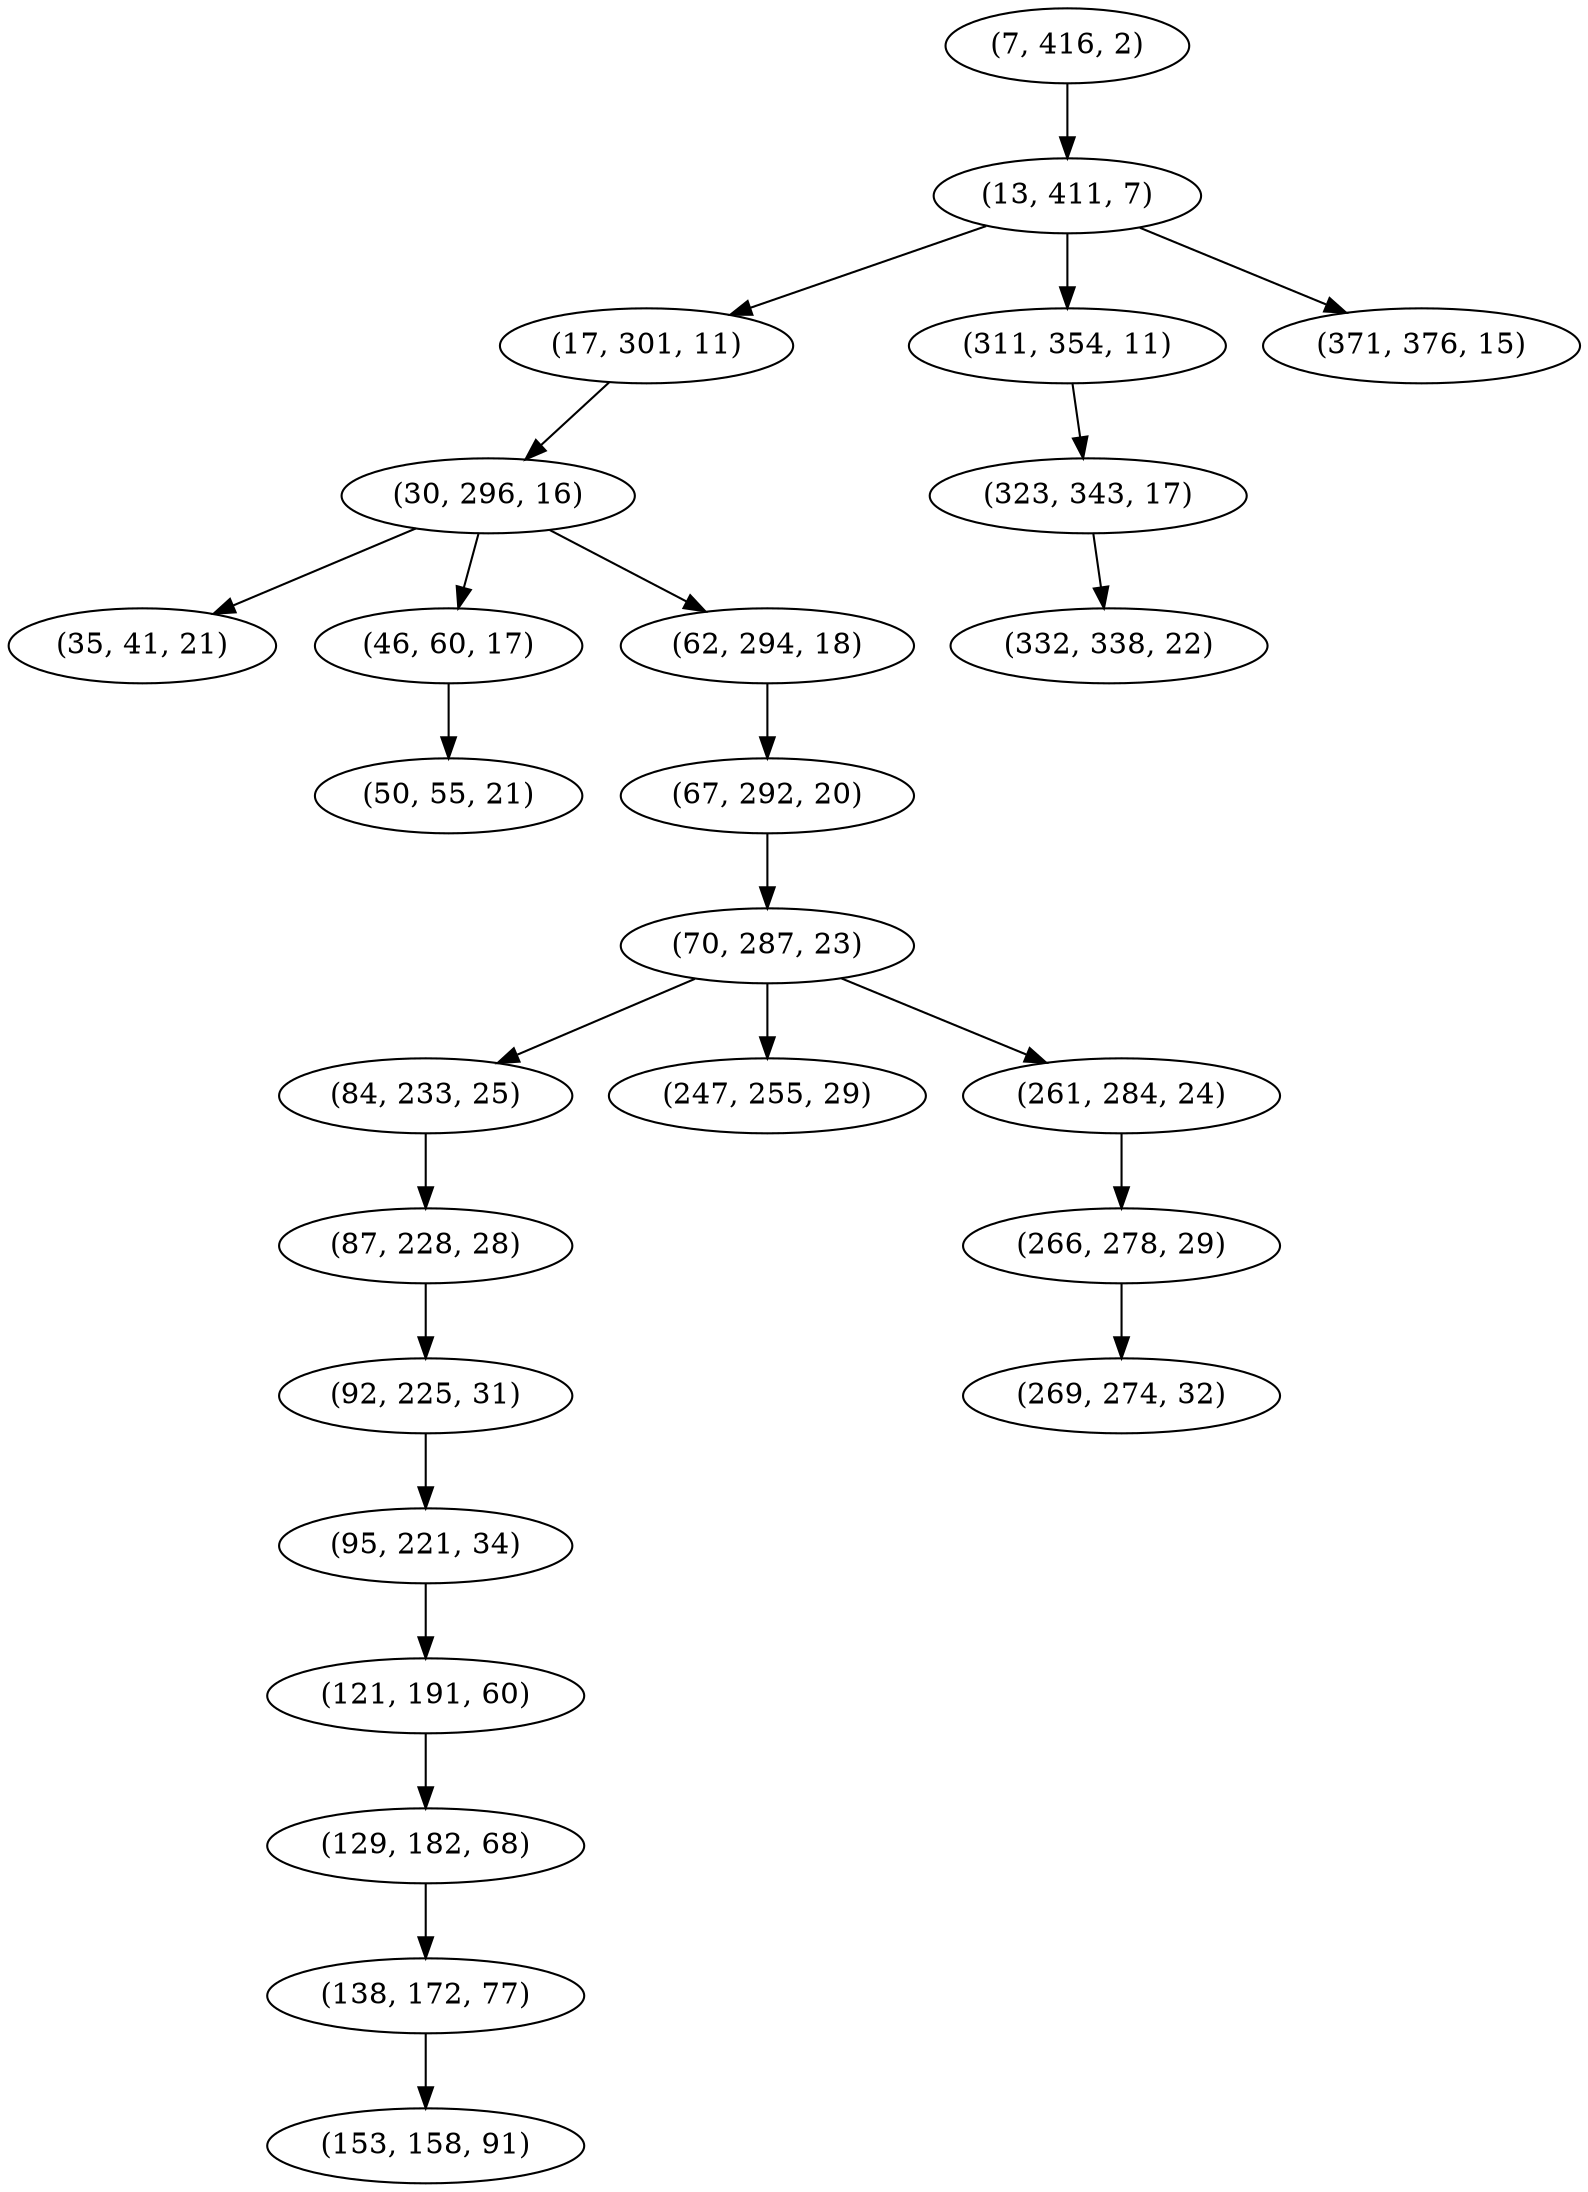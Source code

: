 digraph tree {
    "(7, 416, 2)";
    "(13, 411, 7)";
    "(17, 301, 11)";
    "(30, 296, 16)";
    "(35, 41, 21)";
    "(46, 60, 17)";
    "(50, 55, 21)";
    "(62, 294, 18)";
    "(67, 292, 20)";
    "(70, 287, 23)";
    "(84, 233, 25)";
    "(87, 228, 28)";
    "(92, 225, 31)";
    "(95, 221, 34)";
    "(121, 191, 60)";
    "(129, 182, 68)";
    "(138, 172, 77)";
    "(153, 158, 91)";
    "(247, 255, 29)";
    "(261, 284, 24)";
    "(266, 278, 29)";
    "(269, 274, 32)";
    "(311, 354, 11)";
    "(323, 343, 17)";
    "(332, 338, 22)";
    "(371, 376, 15)";
    "(7, 416, 2)" -> "(13, 411, 7)";
    "(13, 411, 7)" -> "(17, 301, 11)";
    "(13, 411, 7)" -> "(311, 354, 11)";
    "(13, 411, 7)" -> "(371, 376, 15)";
    "(17, 301, 11)" -> "(30, 296, 16)";
    "(30, 296, 16)" -> "(35, 41, 21)";
    "(30, 296, 16)" -> "(46, 60, 17)";
    "(30, 296, 16)" -> "(62, 294, 18)";
    "(46, 60, 17)" -> "(50, 55, 21)";
    "(62, 294, 18)" -> "(67, 292, 20)";
    "(67, 292, 20)" -> "(70, 287, 23)";
    "(70, 287, 23)" -> "(84, 233, 25)";
    "(70, 287, 23)" -> "(247, 255, 29)";
    "(70, 287, 23)" -> "(261, 284, 24)";
    "(84, 233, 25)" -> "(87, 228, 28)";
    "(87, 228, 28)" -> "(92, 225, 31)";
    "(92, 225, 31)" -> "(95, 221, 34)";
    "(95, 221, 34)" -> "(121, 191, 60)";
    "(121, 191, 60)" -> "(129, 182, 68)";
    "(129, 182, 68)" -> "(138, 172, 77)";
    "(138, 172, 77)" -> "(153, 158, 91)";
    "(261, 284, 24)" -> "(266, 278, 29)";
    "(266, 278, 29)" -> "(269, 274, 32)";
    "(311, 354, 11)" -> "(323, 343, 17)";
    "(323, 343, 17)" -> "(332, 338, 22)";
}
